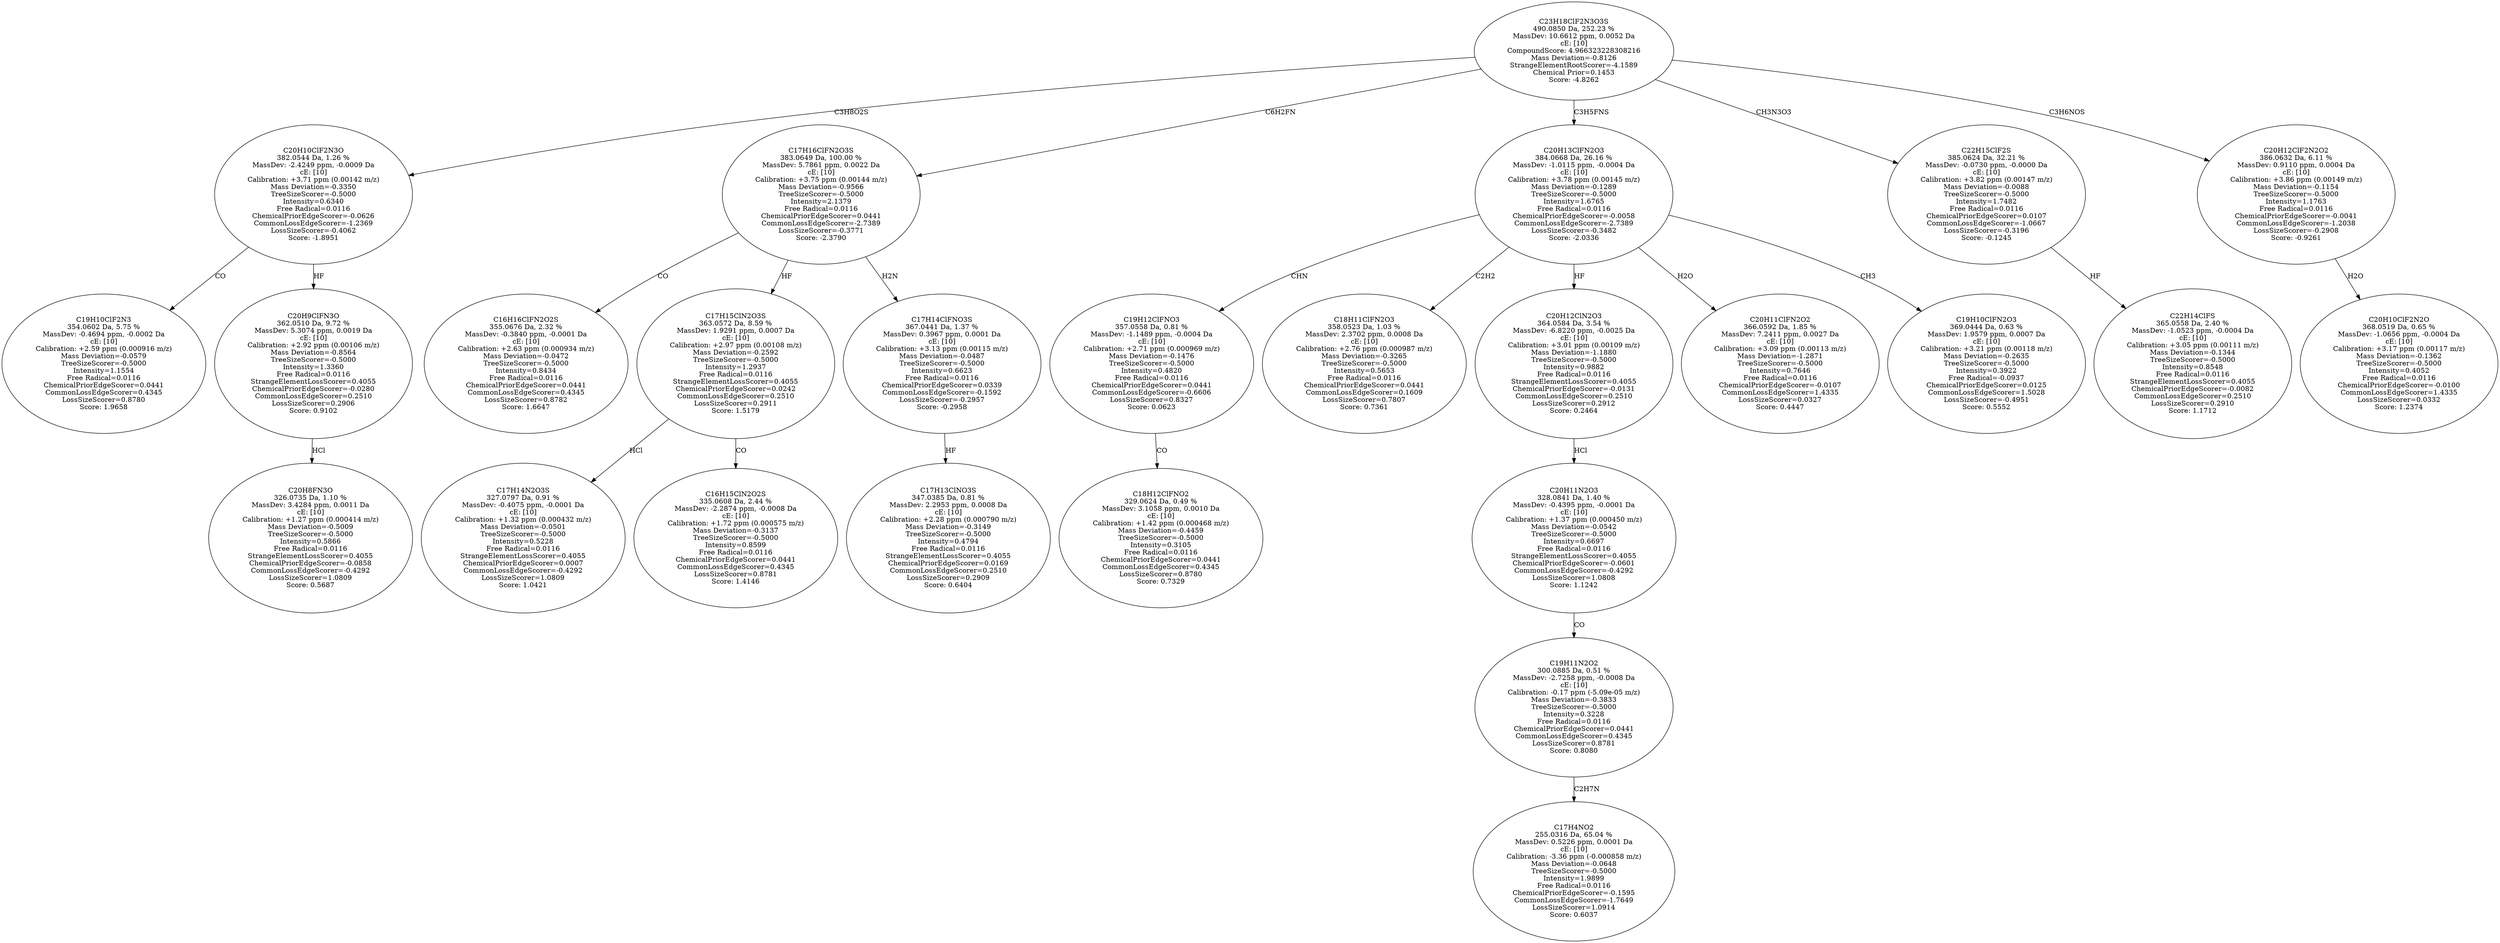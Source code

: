 strict digraph {
v1 [label="C19H10ClF2N3\n354.0602 Da, 5.75 %\nMassDev: -0.4694 ppm, -0.0002 Da\ncE: [10]\nCalibration: +2.59 ppm (0.000916 m/z)\nMass Deviation=-0.0579\nTreeSizeScorer=-0.5000\nIntensity=1.1554\nFree Radical=0.0116\nChemicalPriorEdgeScorer=0.0441\nCommonLossEdgeScorer=0.4345\nLossSizeScorer=0.8780\nScore: 1.9658"];
v2 [label="C20H8FN3O\n326.0735 Da, 1.10 %\nMassDev: 3.4284 ppm, 0.0011 Da\ncE: [10]\nCalibration: +1.27 ppm (0.000414 m/z)\nMass Deviation=-0.5009\nTreeSizeScorer=-0.5000\nIntensity=0.5866\nFree Radical=0.0116\nStrangeElementLossScorer=0.4055\nChemicalPriorEdgeScorer=-0.0858\nCommonLossEdgeScorer=-0.4292\nLossSizeScorer=1.0809\nScore: 0.5687"];
v3 [label="C20H9ClFN3O\n362.0510 Da, 9.72 %\nMassDev: 5.3074 ppm, 0.0019 Da\ncE: [10]\nCalibration: +2.92 ppm (0.00106 m/z)\nMass Deviation=-0.8564\nTreeSizeScorer=-0.5000\nIntensity=1.3360\nFree Radical=0.0116\nStrangeElementLossScorer=0.4055\nChemicalPriorEdgeScorer=-0.0280\nCommonLossEdgeScorer=0.2510\nLossSizeScorer=0.2906\nScore: 0.9102"];
v4 [label="C20H10ClF2N3O\n382.0544 Da, 1.26 %\nMassDev: -2.4249 ppm, -0.0009 Da\ncE: [10]\nCalibration: +3.71 ppm (0.00142 m/z)\nMass Deviation=-0.3350\nTreeSizeScorer=-0.5000\nIntensity=0.6340\nFree Radical=0.0116\nChemicalPriorEdgeScorer=-0.0626\nCommonLossEdgeScorer=-1.2369\nLossSizeScorer=-0.4062\nScore: -1.8951"];
v5 [label="C16H16ClFN2O2S\n355.0676 Da, 2.32 %\nMassDev: -0.3840 ppm, -0.0001 Da\ncE: [10]\nCalibration: +2.63 ppm (0.000934 m/z)\nMass Deviation=-0.0472\nTreeSizeScorer=-0.5000\nIntensity=0.8434\nFree Radical=0.0116\nChemicalPriorEdgeScorer=0.0441\nCommonLossEdgeScorer=0.4345\nLossSizeScorer=0.8782\nScore: 1.6647"];
v6 [label="C17H14N2O3S\n327.0797 Da, 0.91 %\nMassDev: -0.4075 ppm, -0.0001 Da\ncE: [10]\nCalibration: +1.32 ppm (0.000432 m/z)\nMass Deviation=-0.0501\nTreeSizeScorer=-0.5000\nIntensity=0.5228\nFree Radical=0.0116\nStrangeElementLossScorer=0.4055\nChemicalPriorEdgeScorer=0.0007\nCommonLossEdgeScorer=-0.4292\nLossSizeScorer=1.0809\nScore: 1.0421"];
v7 [label="C16H15ClN2O2S\n335.0608 Da, 2.44 %\nMassDev: -2.2874 ppm, -0.0008 Da\ncE: [10]\nCalibration: +1.72 ppm (0.000575 m/z)\nMass Deviation=-0.3137\nTreeSizeScorer=-0.5000\nIntensity=0.8599\nFree Radical=0.0116\nChemicalPriorEdgeScorer=0.0441\nCommonLossEdgeScorer=0.4345\nLossSizeScorer=0.8781\nScore: 1.4146"];
v8 [label="C17H15ClN2O3S\n363.0572 Da, 8.59 %\nMassDev: 1.9291 ppm, 0.0007 Da\ncE: [10]\nCalibration: +2.97 ppm (0.00108 m/z)\nMass Deviation=-0.2592\nTreeSizeScorer=-0.5000\nIntensity=1.2937\nFree Radical=0.0116\nStrangeElementLossScorer=0.4055\nChemicalPriorEdgeScorer=0.0242\nCommonLossEdgeScorer=0.2510\nLossSizeScorer=0.2911\nScore: 1.5179"];
v9 [label="C17H13ClNO3S\n347.0385 Da, 0.81 %\nMassDev: 2.2953 ppm, 0.0008 Da\ncE: [10]\nCalibration: +2.28 ppm (0.000790 m/z)\nMass Deviation=-0.3149\nTreeSizeScorer=-0.5000\nIntensity=0.4794\nFree Radical=0.0116\nStrangeElementLossScorer=0.4055\nChemicalPriorEdgeScorer=0.0169\nCommonLossEdgeScorer=0.2510\nLossSizeScorer=0.2909\nScore: 0.6404"];
v10 [label="C17H14ClFNO3S\n367.0441 Da, 1.37 %\nMassDev: 0.3967 ppm, 0.0001 Da\ncE: [10]\nCalibration: +3.13 ppm (0.00115 m/z)\nMass Deviation=-0.0487\nTreeSizeScorer=-0.5000\nIntensity=0.6623\nFree Radical=0.0116\nChemicalPriorEdgeScorer=0.0339\nCommonLossEdgeScorer=-0.1592\nLossSizeScorer=-0.2957\nScore: -0.2958"];
v11 [label="C17H16ClFN2O3S\n383.0649 Da, 100.00 %\nMassDev: 5.7861 ppm, 0.0022 Da\ncE: [10]\nCalibration: +3.75 ppm (0.00144 m/z)\nMass Deviation=-0.9566\nTreeSizeScorer=-0.5000\nIntensity=2.1379\nFree Radical=0.0116\nChemicalPriorEdgeScorer=0.0441\nCommonLossEdgeScorer=-2.7389\nLossSizeScorer=-0.3771\nScore: -2.3790"];
v12 [label="C18H12ClFNO2\n329.0624 Da, 0.49 %\nMassDev: 3.1058 ppm, 0.0010 Da\ncE: [10]\nCalibration: +1.42 ppm (0.000468 m/z)\nMass Deviation=-0.4459\nTreeSizeScorer=-0.5000\nIntensity=0.3105\nFree Radical=0.0116\nChemicalPriorEdgeScorer=0.0441\nCommonLossEdgeScorer=0.4345\nLossSizeScorer=0.8780\nScore: 0.7329"];
v13 [label="C19H12ClFNO3\n357.0558 Da, 0.81 %\nMassDev: -1.1489 ppm, -0.0004 Da\ncE: [10]\nCalibration: +2.71 ppm (0.000969 m/z)\nMass Deviation=-0.1476\nTreeSizeScorer=-0.5000\nIntensity=0.4820\nFree Radical=0.0116\nChemicalPriorEdgeScorer=0.0441\nCommonLossEdgeScorer=-0.6606\nLossSizeScorer=0.8327\nScore: 0.0623"];
v14 [label="C18H11ClFN2O3\n358.0523 Da, 1.03 %\nMassDev: 2.3702 ppm, 0.0008 Da\ncE: [10]\nCalibration: +2.76 ppm (0.000987 m/z)\nMass Deviation=-0.3265\nTreeSizeScorer=-0.5000\nIntensity=0.5653\nFree Radical=0.0116\nChemicalPriorEdgeScorer=0.0441\nCommonLossEdgeScorer=0.1609\nLossSizeScorer=0.7807\nScore: 0.7361"];
v15 [label="C17H4NO2\n255.0316 Da, 65.04 %\nMassDev: 0.5226 ppm, 0.0001 Da\ncE: [10]\nCalibration: -3.36 ppm (-0.000858 m/z)\nMass Deviation=-0.0648\nTreeSizeScorer=-0.5000\nIntensity=1.9899\nFree Radical=0.0116\nChemicalPriorEdgeScorer=-0.1595\nCommonLossEdgeScorer=-1.7649\nLossSizeScorer=1.0914\nScore: 0.6037"];
v16 [label="C19H11N2O2\n300.0885 Da, 0.51 %\nMassDev: -2.7258 ppm, -0.0008 Da\ncE: [10]\nCalibration: -0.17 ppm (-5.09e-05 m/z)\nMass Deviation=-0.3833\nTreeSizeScorer=-0.5000\nIntensity=0.3228\nFree Radical=0.0116\nChemicalPriorEdgeScorer=0.0441\nCommonLossEdgeScorer=0.4345\nLossSizeScorer=0.8781\nScore: 0.8080"];
v17 [label="C20H11N2O3\n328.0841 Da, 1.40 %\nMassDev: -0.4395 ppm, -0.0001 Da\ncE: [10]\nCalibration: +1.37 ppm (0.000450 m/z)\nMass Deviation=-0.0542\nTreeSizeScorer=-0.5000\nIntensity=0.6697\nFree Radical=0.0116\nStrangeElementLossScorer=0.4055\nChemicalPriorEdgeScorer=-0.0601\nCommonLossEdgeScorer=-0.4292\nLossSizeScorer=1.0808\nScore: 1.1242"];
v18 [label="C20H12ClN2O3\n364.0584 Da, 3.54 %\nMassDev: -6.8220 ppm, -0.0025 Da\ncE: [10]\nCalibration: +3.01 ppm (0.00109 m/z)\nMass Deviation=-1.1880\nTreeSizeScorer=-0.5000\nIntensity=0.9882\nFree Radical=0.0116\nStrangeElementLossScorer=0.4055\nChemicalPriorEdgeScorer=-0.0131\nCommonLossEdgeScorer=0.2510\nLossSizeScorer=0.2912\nScore: 0.2464"];
v19 [label="C20H11ClFN2O2\n366.0592 Da, 1.85 %\nMassDev: 7.2411 ppm, 0.0027 Da\ncE: [10]\nCalibration: +3.09 ppm (0.00113 m/z)\nMass Deviation=-1.2871\nTreeSizeScorer=-0.5000\nIntensity=0.7646\nFree Radical=0.0116\nChemicalPriorEdgeScorer=-0.0107\nCommonLossEdgeScorer=1.4335\nLossSizeScorer=0.0327\nScore: 0.4447"];
v20 [label="C19H10ClFN2O3\n369.0444 Da, 0.63 %\nMassDev: 1.9579 ppm, 0.0007 Da\ncE: [10]\nCalibration: +3.21 ppm (0.00118 m/z)\nMass Deviation=-0.2635\nTreeSizeScorer=-0.5000\nIntensity=0.3922\nFree Radical=-0.0937\nChemicalPriorEdgeScorer=0.0125\nCommonLossEdgeScorer=1.5028\nLossSizeScorer=-0.4951\nScore: 0.5552"];
v21 [label="C20H13ClFN2O3\n384.0668 Da, 26.16 %\nMassDev: -1.0115 ppm, -0.0004 Da\ncE: [10]\nCalibration: +3.78 ppm (0.00145 m/z)\nMass Deviation=-0.1289\nTreeSizeScorer=-0.5000\nIntensity=1.6765\nFree Radical=0.0116\nChemicalPriorEdgeScorer=-0.0058\nCommonLossEdgeScorer=-2.7389\nLossSizeScorer=-0.3482\nScore: -2.0336"];
v22 [label="C22H14ClFS\n365.0558 Da, 2.40 %\nMassDev: -1.0523 ppm, -0.0004 Da\ncE: [10]\nCalibration: +3.05 ppm (0.00111 m/z)\nMass Deviation=-0.1344\nTreeSizeScorer=-0.5000\nIntensity=0.8548\nFree Radical=0.0116\nStrangeElementLossScorer=0.4055\nChemicalPriorEdgeScorer=-0.0082\nCommonLossEdgeScorer=0.2510\nLossSizeScorer=0.2910\nScore: 1.1712"];
v23 [label="C22H15ClF2S\n385.0624 Da, 32.21 %\nMassDev: -0.0730 ppm, -0.0000 Da\ncE: [10]\nCalibration: +3.82 ppm (0.00147 m/z)\nMass Deviation=-0.0088\nTreeSizeScorer=-0.5000\nIntensity=1.7482\nFree Radical=0.0116\nChemicalPriorEdgeScorer=0.0107\nCommonLossEdgeScorer=-1.0667\nLossSizeScorer=-0.3196\nScore: -0.1245"];
v24 [label="C20H10ClF2N2O\n368.0519 Da, 0.65 %\nMassDev: -1.0656 ppm, -0.0004 Da\ncE: [10]\nCalibration: +3.17 ppm (0.00117 m/z)\nMass Deviation=-0.1362\nTreeSizeScorer=-0.5000\nIntensity=0.4052\nFree Radical=0.0116\nChemicalPriorEdgeScorer=-0.0100\nCommonLossEdgeScorer=1.4335\nLossSizeScorer=0.0332\nScore: 1.2374"];
v25 [label="C20H12ClF2N2O2\n386.0632 Da, 6.11 %\nMassDev: 0.9110 ppm, 0.0004 Da\ncE: [10]\nCalibration: +3.86 ppm (0.00149 m/z)\nMass Deviation=-0.1154\nTreeSizeScorer=-0.5000\nIntensity=1.1763\nFree Radical=0.0116\nChemicalPriorEdgeScorer=-0.0041\nCommonLossEdgeScorer=-1.2038\nLossSizeScorer=-0.2908\nScore: -0.9261"];
v26 [label="C23H18ClF2N3O3S\n490.0850 Da, 252.23 %\nMassDev: 10.6612 ppm, 0.0052 Da\ncE: [10]\nCompoundScore: 4.966323228308216\nMass Deviation=-0.8126\nStrangeElementRootScorer=-4.1589\nChemical Prior=0.1453\nScore: -4.8262"];
v4 -> v1 [label="CO"];
v3 -> v2 [label="HCl"];
v4 -> v3 [label="HF"];
v26 -> v4 [label="C3H8O2S"];
v11 -> v5 [label="CO"];
v8 -> v6 [label="HCl"];
v8 -> v7 [label="CO"];
v11 -> v8 [label="HF"];
v10 -> v9 [label="HF"];
v11 -> v10 [label="H2N"];
v26 -> v11 [label="C6H2FN"];
v13 -> v12 [label="CO"];
v21 -> v13 [label="CHN"];
v21 -> v14 [label="C2H2"];
v16 -> v15 [label="C2H7N"];
v17 -> v16 [label="CO"];
v18 -> v17 [label="HCl"];
v21 -> v18 [label="HF"];
v21 -> v19 [label="H2O"];
v21 -> v20 [label="CH3"];
v26 -> v21 [label="C3H5FNS"];
v23 -> v22 [label="HF"];
v26 -> v23 [label="CH3N3O3"];
v25 -> v24 [label="H2O"];
v26 -> v25 [label="C3H6NOS"];
}